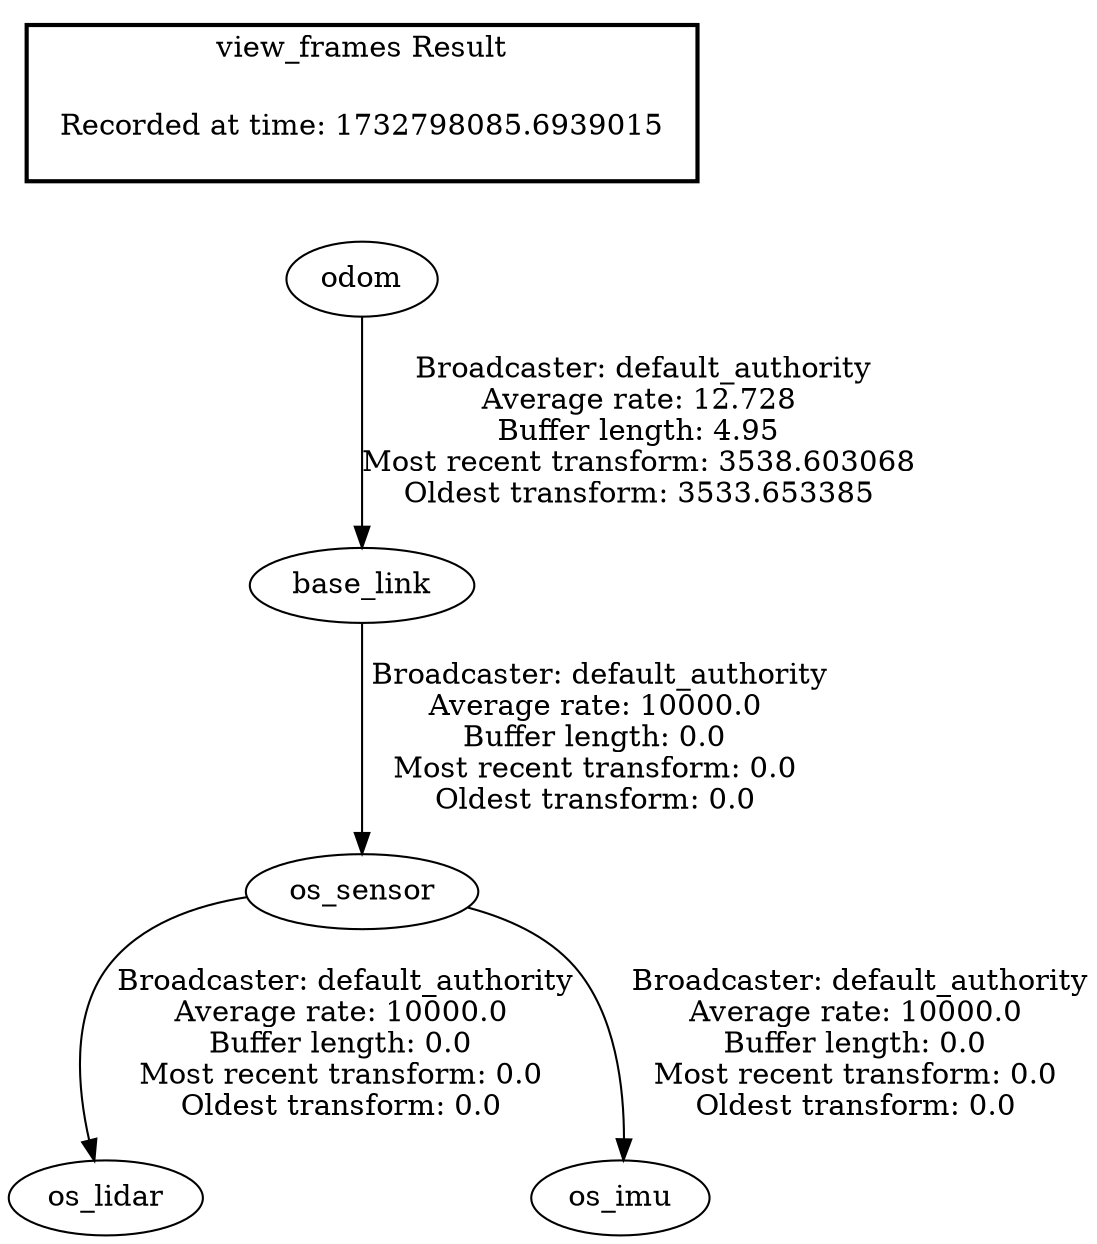 digraph G {
"os_sensor" -> "os_lidar"[label=" Broadcaster: default_authority\nAverage rate: 10000.0\nBuffer length: 0.0\nMost recent transform: 0.0\nOldest transform: 0.0\n"];
"base_link" -> "os_sensor"[label=" Broadcaster: default_authority\nAverage rate: 10000.0\nBuffer length: 0.0\nMost recent transform: 0.0\nOldest transform: 0.0\n"];
"os_sensor" -> "os_imu"[label=" Broadcaster: default_authority\nAverage rate: 10000.0\nBuffer length: 0.0\nMost recent transform: 0.0\nOldest transform: 0.0\n"];
"odom" -> "base_link"[label=" Broadcaster: default_authority\nAverage rate: 12.728\nBuffer length: 4.95\nMost recent transform: 3538.603068\nOldest transform: 3533.653385\n"];
edge [style=invis];
 subgraph cluster_legend { style=bold; color=black; label ="view_frames Result";
"Recorded at time: 1732798085.6939015"[ shape=plaintext ] ;
}->"odom";
}